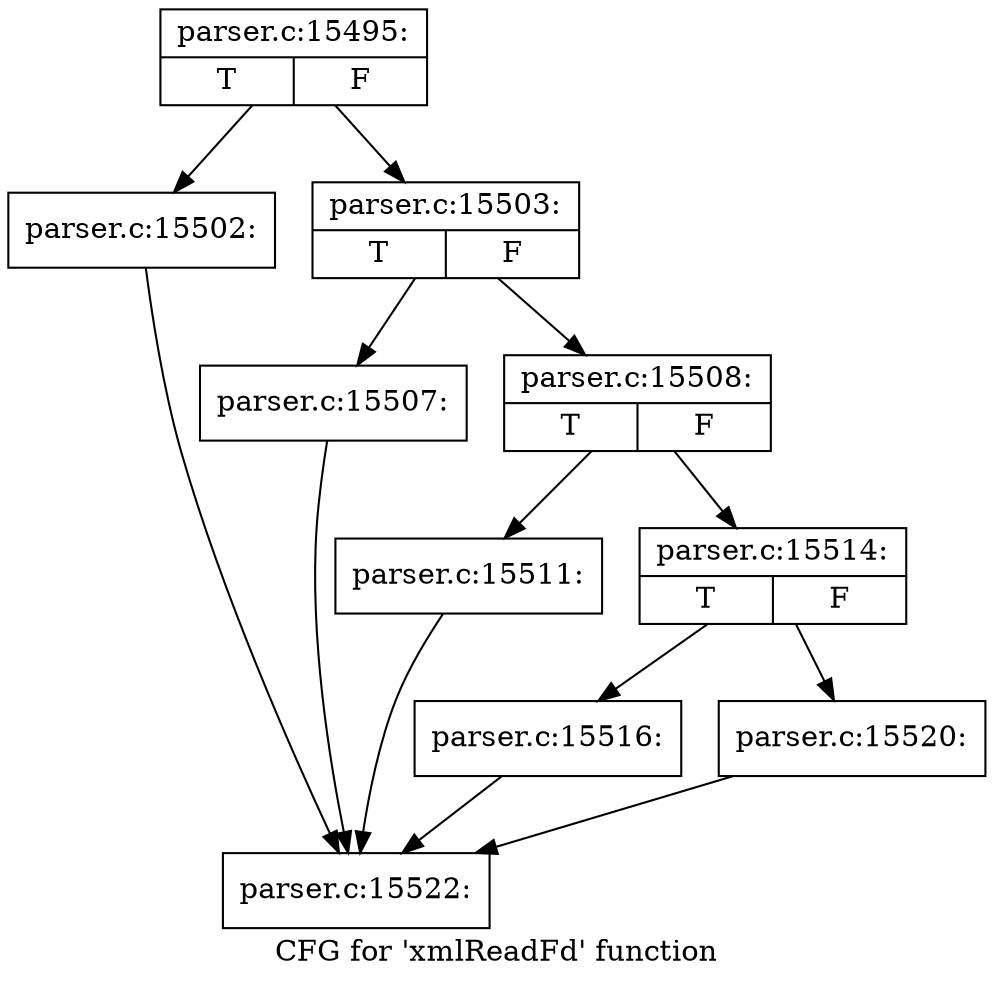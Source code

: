 digraph "CFG for 'xmlReadFd' function" {
	label="CFG for 'xmlReadFd' function";

	Node0x5fd72a0 [shape=record,label="{parser.c:15495:|{<s0>T|<s1>F}}"];
	Node0x5fd72a0 -> Node0x5fd8af0;
	Node0x5fd72a0 -> Node0x5fd8b40;
	Node0x5fd8af0 [shape=record,label="{parser.c:15502:}"];
	Node0x5fd8af0 -> Node0x5fccf50;
	Node0x5fd8b40 [shape=record,label="{parser.c:15503:|{<s0>T|<s1>F}}"];
	Node0x5fd8b40 -> Node0x5fd98e0;
	Node0x5fd8b40 -> Node0x5fd9c80;
	Node0x5fd98e0 [shape=record,label="{parser.c:15507:}"];
	Node0x5fd98e0 -> Node0x5fccf50;
	Node0x5fd9c80 [shape=record,label="{parser.c:15508:|{<s0>T|<s1>F}}"];
	Node0x5fd9c80 -> Node0x5fda190;
	Node0x5fd9c80 -> Node0x5fda1e0;
	Node0x5fda190 [shape=record,label="{parser.c:15511:}"];
	Node0x5fda190 -> Node0x5fccf50;
	Node0x5fda1e0 [shape=record,label="{parser.c:15514:|{<s0>T|<s1>F}}"];
	Node0x5fda1e0 -> Node0x5fdab00;
	Node0x5fda1e0 -> Node0x5fdab50;
	Node0x5fdab00 [shape=record,label="{parser.c:15516:}"];
	Node0x5fdab00 -> Node0x5fccf50;
	Node0x5fdab50 [shape=record,label="{parser.c:15520:}"];
	Node0x5fdab50 -> Node0x5fccf50;
	Node0x5fccf50 [shape=record,label="{parser.c:15522:}"];
}
